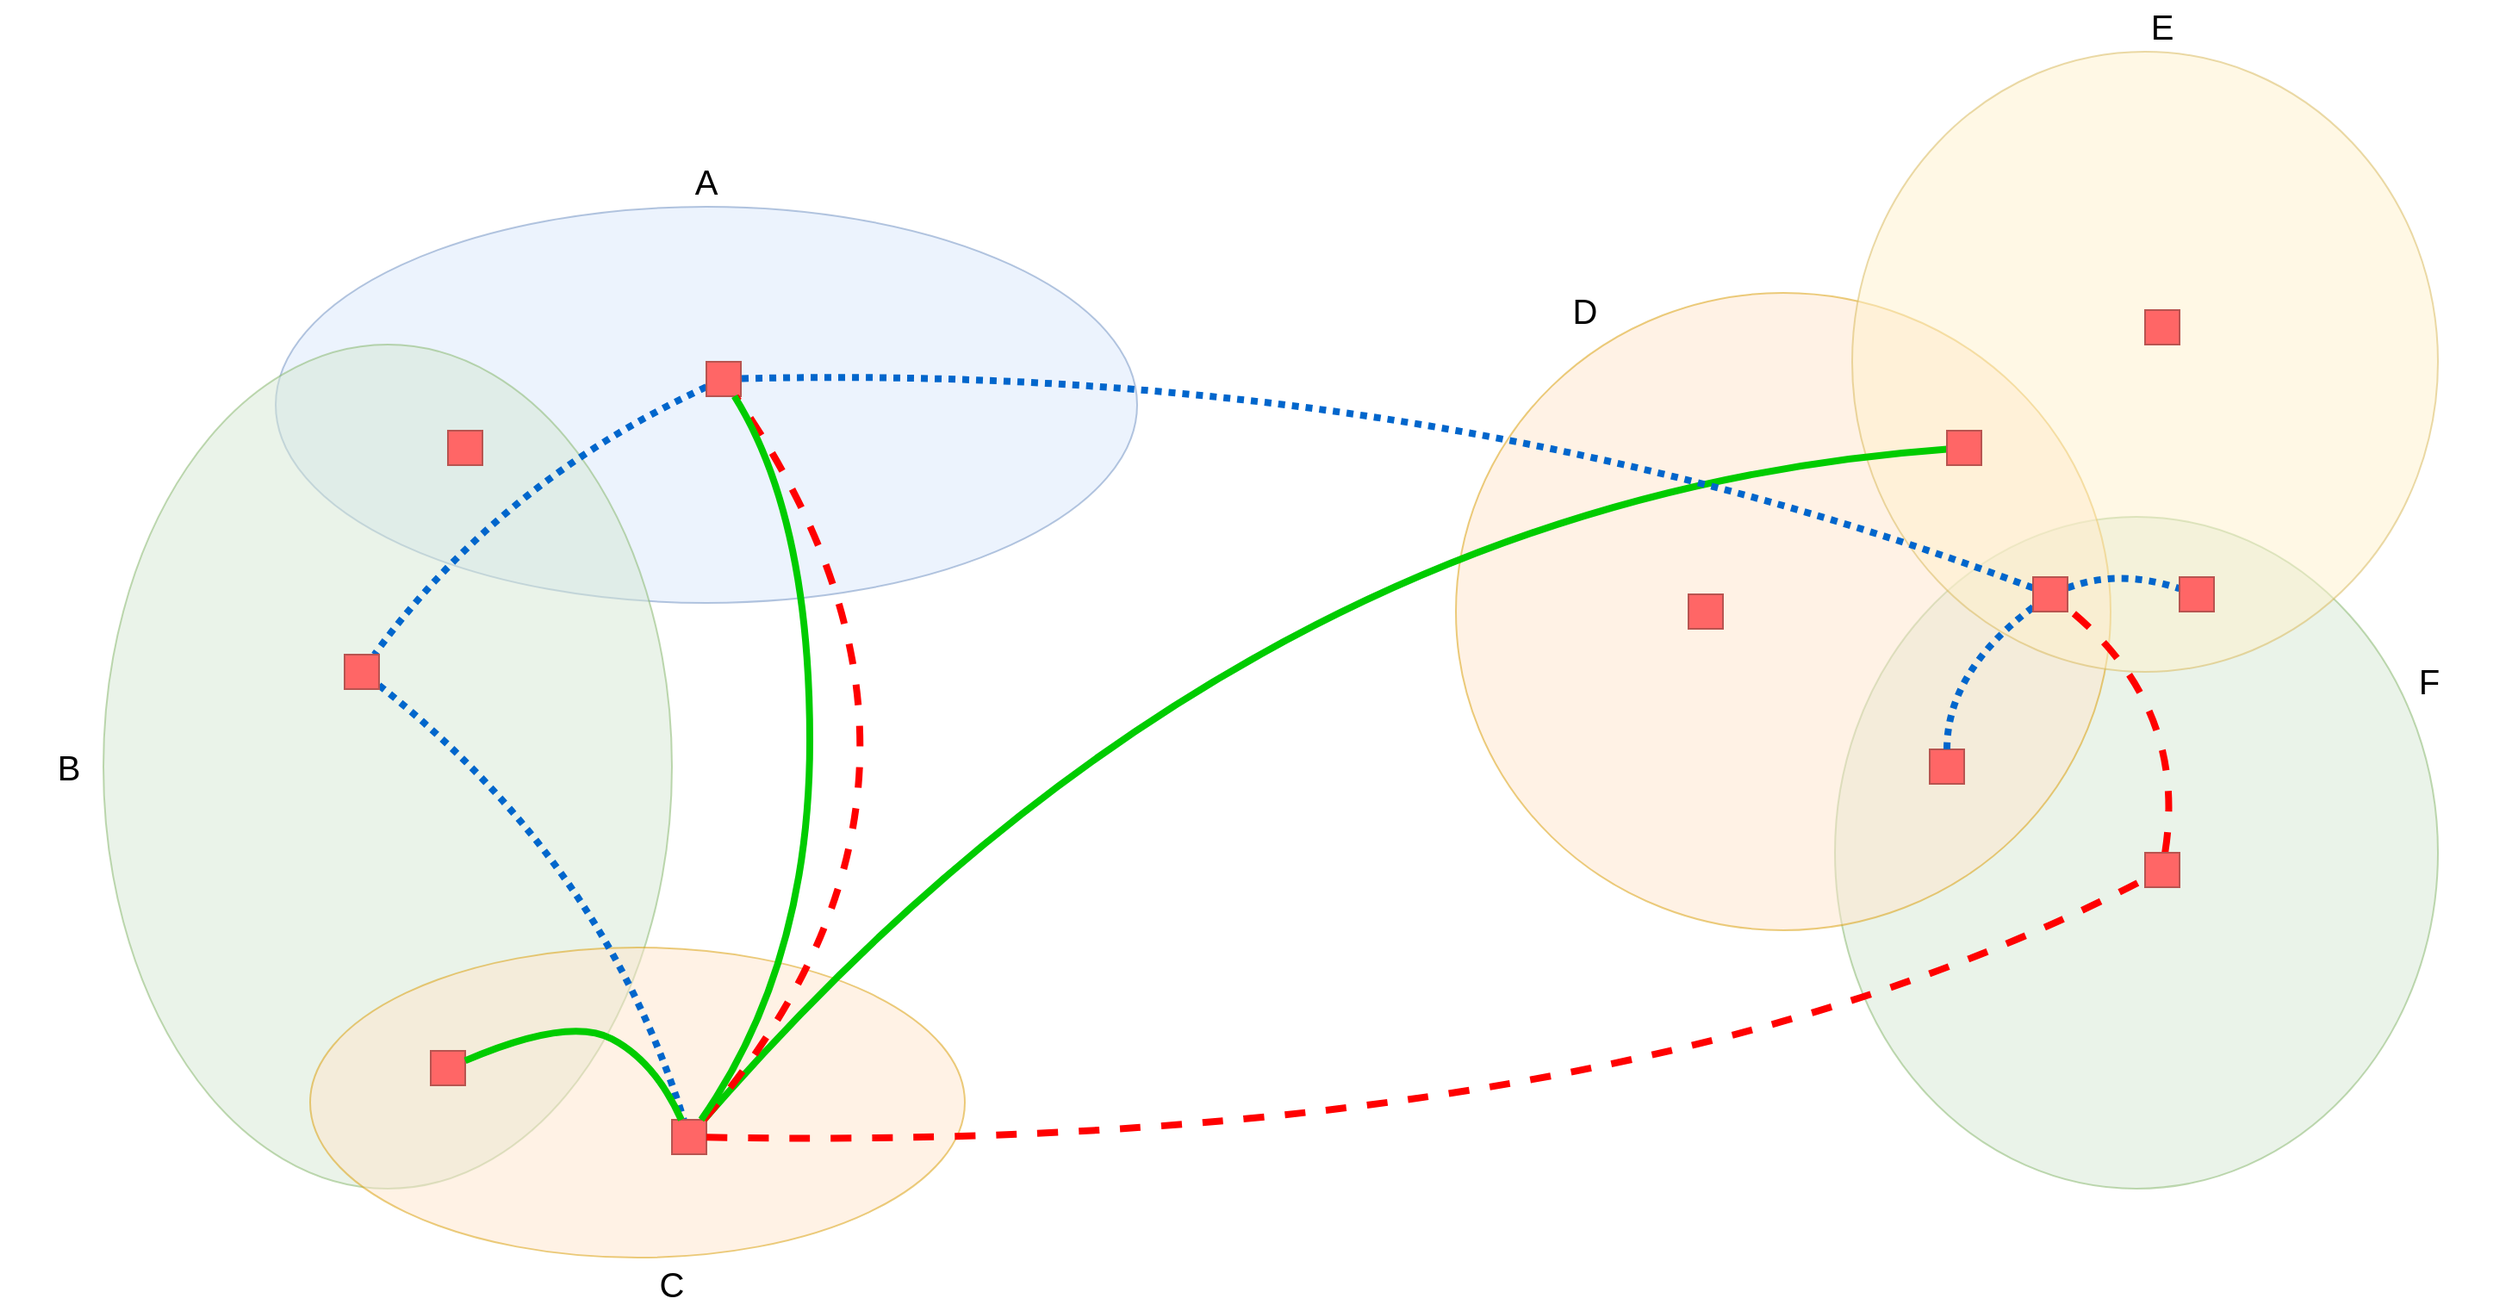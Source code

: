 <mxfile version="20.6.0" type="github"><diagram name="Page-1" id="5987fedf-629e-85c4-6858-42fee31821dd"><mxGraphModel dx="1408" dy="748" grid="1" gridSize="10" guides="1" tooltips="1" connect="1" arrows="1" fold="1" page="1" pageScale="1.5" pageWidth="1169" pageHeight="826" background="none" math="0" shadow="0"><root><mxCell id="0" style=";html=1;"/><mxCell id="1" style=";html=1;" parent="0"/><mxCell id="2a5a01dd2e413fbf-1" value="" style="ellipse;whiteSpace=wrap;html=1;rounded=0;shadow=0;strokeWidth=1;fillColor=#dae8fc;fontSize=24;align=right;strokeColor=#6c8ebf;opacity=50;" parent="1" vertex="1"><mxGeometry x="312" y="359" width="500" height="230" as="geometry"/></mxCell><mxCell id="2a5a01dd2e413fbf-2" value="" style="ellipse;whiteSpace=wrap;html=1;rounded=0;shadow=0;strokeWidth=1;fillColor=#d5e8d4;fontSize=24;align=right;strokeColor=#82b366;opacity=50;" parent="1" vertex="1"><mxGeometry x="212" y="439" width="330" height="490" as="geometry"/></mxCell><mxCell id="2a5a01dd2e413fbf-3" value="" style="ellipse;whiteSpace=wrap;html=1;rounded=0;shadow=0;strokeWidth=1;fillColor=#ffe6cc;fontSize=24;align=right;strokeColor=#d79b00;opacity=50;" parent="1" vertex="1"><mxGeometry x="332" y="789" width="380" height="180" as="geometry"/></mxCell><mxCell id="2a5a01dd2e413fbf-7" value="" style="ellipse;whiteSpace=wrap;html=1;rounded=0;shadow=0;strokeWidth=1;fillColor=#d5e8d4;fontSize=24;align=right;strokeColor=#82b366;opacity=50;" parent="1" vertex="1"><mxGeometry x="1217" y="539" width="350" height="390" as="geometry"/></mxCell><mxCell id="2a5a01dd2e413fbf-8" value="" style="ellipse;whiteSpace=wrap;html=1;rounded=0;shadow=0;strokeWidth=1;fillColor=#ffe6cc;fontSize=24;align=right;strokeColor=#d79b00;opacity=50;" parent="1" vertex="1"><mxGeometry x="997" y="409" width="380" height="370" as="geometry"/></mxCell><mxCell id="2a5a01dd2e413fbf-9" value="" style="ellipse;whiteSpace=wrap;html=1;rounded=0;shadow=0;strokeWidth=1;fillColor=#fff2cc;fontSize=24;align=right;strokeColor=#d6b656;opacity=50;" parent="1" vertex="1"><mxGeometry x="1227" y="269" width="340" height="360" as="geometry"/></mxCell><mxCell id="2a5a01dd2e413fbf-43" style="edgeStyle=none;curved=1;html=1;endArrow=none;endFill=0;strokeColor=#0066CC;strokeWidth=4;fontSize=24;dashed=1;dashPattern=1 1;" parent="1" source="2a5a01dd2e413fbf-11" target="2a5a01dd2e413fbf-13" edge="1"><mxGeometry relative="1" as="geometry"><Array as="points"><mxPoint x="442" y="519"/></Array></mxGeometry></mxCell><mxCell id="2a5a01dd2e413fbf-11" value="" style="whiteSpace=wrap;html=1;rounded=0;shadow=0;strokeWidth=1;fillColor=#FF6666;fontSize=24;align=right;strokeColor=#b85450;" parent="1" vertex="1"><mxGeometry x="562" y="449" width="20" height="20" as="geometry"/></mxCell><mxCell id="2a5a01dd2e413fbf-12" value="" style="whiteSpace=wrap;html=1;rounded=0;shadow=0;strokeWidth=1;fillColor=#FF6666;fontSize=24;align=right;strokeColor=#b85450;" parent="1" vertex="1"><mxGeometry x="412" y="489" width="20" height="20" as="geometry"/></mxCell><mxCell id="2a5a01dd2e413fbf-44" style="edgeStyle=none;curved=1;html=1;endArrow=none;endFill=0;strokeColor=#0066CC;strokeWidth=4;fontSize=24;dashed=1;dashPattern=1 1;" parent="1" source="2a5a01dd2e413fbf-13" target="2a5a01dd2e413fbf-15" edge="1"><mxGeometry relative="1" as="geometry"><Array as="points"><mxPoint x="502" y="739"/></Array></mxGeometry></mxCell><mxCell id="2a5a01dd2e413fbf-13" value="" style="whiteSpace=wrap;html=1;rounded=0;shadow=0;strokeWidth=1;fillColor=#FF6666;fontSize=24;align=right;strokeColor=#b85450;" parent="1" vertex="1"><mxGeometry x="352" y="619" width="20" height="20" as="geometry"/></mxCell><mxCell id="2a5a01dd2e413fbf-14" value="" style="whiteSpace=wrap;html=1;rounded=0;shadow=0;strokeWidth=1;fillColor=#FF6666;fontSize=24;align=right;strokeColor=#b85450;" parent="1" vertex="1"><mxGeometry x="402" y="849" width="20" height="20" as="geometry"/></mxCell><mxCell id="2a5a01dd2e413fbf-35" style="edgeStyle=none;curved=1;html=1;endArrow=none;endFill=0;fontSize=24;strokeWidth=4;strokeColor=#00CC00;" parent="1" source="2a5a01dd2e413fbf-15" target="2a5a01dd2e413fbf-25" edge="1"><mxGeometry relative="1" as="geometry"><Array as="points"><mxPoint x="872" y="529"/></Array></mxGeometry></mxCell><mxCell id="2a5a01dd2e413fbf-15" value="" style="whiteSpace=wrap;html=1;rounded=0;shadow=0;strokeWidth=1;fillColor=#FF6666;fontSize=24;align=right;strokeColor=#b85450;" parent="1" vertex="1"><mxGeometry x="542" y="889" width="20" height="20" as="geometry"/></mxCell><mxCell id="2a5a01dd2e413fbf-36" style="edgeStyle=none;curved=1;html=1;endArrow=none;endFill=0;strokeColor=#FF0000;strokeWidth=4;fontSize=24;dashed=1;" parent="1" source="2a5a01dd2e413fbf-15" target="2a5a01dd2e413fbf-21" edge="1"><mxGeometry relative="1" as="geometry"><mxPoint x="1572" y="829" as="targetPoint"/><Array as="points"><mxPoint x="1092" y="909"/></Array><mxPoint x="802" y="879" as="sourcePoint"/></mxGeometry></mxCell><mxCell id="2a5a01dd2e413fbf-39" style="edgeStyle=none;curved=1;html=1;endArrow=none;endFill=0;strokeColor=#FF0000;strokeWidth=4;fontSize=24;dashed=1;" parent="1" source="2a5a01dd2e413fbf-15" target="2a5a01dd2e413fbf-11" edge="1"><mxGeometry relative="1" as="geometry"><Array as="points"><mxPoint x="732" y="689"/></Array><mxPoint x="1191.744" y="1089" as="sourcePoint"/></mxGeometry></mxCell><mxCell id="2a5a01dd2e413fbf-37" style="edgeStyle=none;curved=1;html=1;endArrow=none;endFill=0;strokeColor=#FF0000;strokeWidth=4;fontSize=24;dashed=1;" parent="1" source="2a5a01dd2e413fbf-21" target="2a5a01dd2e413fbf-23" edge="1"><mxGeometry relative="1" as="geometry"><Array as="points"><mxPoint x="1422" y="649"/></Array></mxGeometry></mxCell><mxCell id="2a5a01dd2e413fbf-21" value="" style="whiteSpace=wrap;html=1;rounded=0;shadow=0;strokeWidth=1;fillColor=#FF6666;fontSize=24;align=right;strokeColor=#b85450;" parent="1" vertex="1"><mxGeometry x="1397" y="734" width="20" height="20" as="geometry"/></mxCell><mxCell id="2a5a01dd2e413fbf-22" value="" style="whiteSpace=wrap;html=1;rounded=0;shadow=0;strokeWidth=1;fillColor=#FF6666;fontSize=24;align=right;strokeColor=#b85450;" parent="1" vertex="1"><mxGeometry x="1272" y="674" width="20" height="20" as="geometry"/></mxCell><mxCell id="2a5a01dd2e413fbf-40" style="edgeStyle=none;curved=1;html=1;entryX=0.5;entryY=0;endArrow=none;endFill=0;strokeColor=#0066CC;strokeWidth=4;fontSize=24;dashed=1;dashPattern=1 1;" parent="1" source="2a5a01dd2e413fbf-23" target="2a5a01dd2e413fbf-22" edge="1"><mxGeometry relative="1" as="geometry"><Array as="points"><mxPoint x="1282" y="629"/></Array></mxGeometry></mxCell><mxCell id="2a5a01dd2e413fbf-41" style="edgeStyle=none;curved=1;html=1;endArrow=none;endFill=0;strokeColor=#0066CC;strokeWidth=4;fontSize=24;dashed=1;dashPattern=1 1;" parent="1" source="2a5a01dd2e413fbf-23" target="2a5a01dd2e413fbf-24" edge="1"><mxGeometry relative="1" as="geometry"><Array as="points"><mxPoint x="1382" y="569"/></Array></mxGeometry></mxCell><mxCell id="2a5a01dd2e413fbf-42" style="edgeStyle=none;curved=1;html=1;endArrow=none;endFill=0;strokeColor=#0066CC;strokeWidth=4;fontSize=24;dashed=1;dashPattern=1 1;" parent="1" source="2a5a01dd2e413fbf-23" target="2a5a01dd2e413fbf-11" edge="1"><mxGeometry relative="1" as="geometry"><mxPoint x="862" y="569" as="targetPoint"/><Array as="points"><mxPoint x="982" y="449"/></Array></mxGeometry></mxCell><mxCell id="2a5a01dd2e413fbf-23" value="" style="whiteSpace=wrap;html=1;rounded=0;shadow=0;strokeWidth=1;fillColor=#FF6666;fontSize=24;align=right;strokeColor=#b85450;" parent="1" vertex="1"><mxGeometry x="1332" y="574" width="20" height="20" as="geometry"/></mxCell><mxCell id="2a5a01dd2e413fbf-24" value="" style="whiteSpace=wrap;html=1;rounded=0;shadow=0;strokeWidth=1;fillColor=#FF6666;fontSize=24;align=right;strokeColor=#b85450;" parent="1" vertex="1"><mxGeometry x="1417" y="574" width="20" height="20" as="geometry"/></mxCell><mxCell id="2a5a01dd2e413fbf-25" value="" style="whiteSpace=wrap;html=1;rounded=0;shadow=0;strokeWidth=1;fillColor=#FF6666;fontSize=24;align=right;strokeColor=#b85450;" parent="1" vertex="1"><mxGeometry x="1282" y="489" width="20" height="20" as="geometry"/></mxCell><mxCell id="2a5a01dd2e413fbf-26" value="" style="whiteSpace=wrap;html=1;rounded=0;shadow=0;strokeWidth=1;fillColor=#FF6666;fontSize=24;align=right;strokeColor=#b85450;" parent="1" vertex="1"><mxGeometry x="1397" y="419" width="20" height="20" as="geometry"/></mxCell><mxCell id="2a5a01dd2e413fbf-27" value="" style="whiteSpace=wrap;html=1;rounded=0;shadow=0;strokeWidth=1;fillColor=#FF6666;fontSize=24;align=right;strokeColor=#b85450;" parent="1" vertex="1"><mxGeometry x="1132" y="584" width="20" height="20" as="geometry"/></mxCell><mxCell id="2a5a01dd2e413fbf-29" value="" style="curved=1;endArrow=none;html=1;fontSize=24;fontColor=#000000;endFill=0;strokeWidth=4;strokeColor=#00CC00;" parent="1" source="2a5a01dd2e413fbf-11" target="2a5a01dd2e413fbf-15" edge="1"><mxGeometry width="50" height="50" relative="1" as="geometry"><mxPoint x="772" y="759" as="sourcePoint"/><mxPoint x="892" y="549" as="targetPoint"/><Array as="points"><mxPoint x="622" y="539"/><mxPoint x="622" y="799"/></Array></mxGeometry></mxCell><mxCell id="2a5a01dd2e413fbf-31" value="" style="curved=1;endArrow=none;html=1;fontSize=24;endFill=0;strokeWidth=4;strokeColor=#00CC00;" parent="1" source="2a5a01dd2e413fbf-14" target="2a5a01dd2e413fbf-15" edge="1"><mxGeometry width="50" height="50" relative="1" as="geometry"><mxPoint x="392" y="1019" as="sourcePoint"/><mxPoint x="442" y="969" as="targetPoint"/><Array as="points"><mxPoint x="482" y="829"/><mxPoint x="532" y="855"/></Array></mxGeometry></mxCell><mxCell id="2a5a01dd2e413fbf-47" value="A" style="text;html=1;strokeColor=none;fillColor=none;align=center;verticalAlign=middle;whiteSpace=wrap;rounded=0;shadow=0;fontSize=20;" parent="1" vertex="1"><mxGeometry x="522" y="329" width="80" height="30" as="geometry"/></mxCell><mxCell id="2a5a01dd2e413fbf-48" value="B" style="text;html=1;strokeColor=none;fillColor=none;align=center;verticalAlign=middle;whiteSpace=wrap;rounded=0;shadow=0;fontSize=20;" parent="1" vertex="1"><mxGeometry x="152" y="669" width="80" height="30" as="geometry"/></mxCell><mxCell id="2a5a01dd2e413fbf-49" value="C" style="text;html=1;strokeColor=none;fillColor=none;align=center;verticalAlign=middle;whiteSpace=wrap;rounded=0;shadow=0;fontSize=20;" parent="1" vertex="1"><mxGeometry x="502" y="969" width="80" height="30" as="geometry"/></mxCell><mxCell id="2a5a01dd2e413fbf-54" value="D" style="text;html=1;strokeColor=none;fillColor=none;align=center;verticalAlign=middle;whiteSpace=wrap;rounded=0;shadow=0;fontSize=20;" parent="1" vertex="1"><mxGeometry x="1032" y="404" width="80" height="30" as="geometry"/></mxCell><mxCell id="2a5a01dd2e413fbf-55" value="E" style="text;html=1;strokeColor=none;fillColor=none;align=center;verticalAlign=middle;whiteSpace=wrap;rounded=0;shadow=0;fontSize=20;" parent="1" vertex="1"><mxGeometry x="1367" y="239" width="80" height="30" as="geometry"/></mxCell><mxCell id="2a5a01dd2e413fbf-56" value="F" style="text;html=1;strokeColor=none;fillColor=none;align=center;verticalAlign=middle;whiteSpace=wrap;rounded=0;shadow=0;fontSize=20;" parent="1" vertex="1"><mxGeometry x="1522" y="619" width="80" height="30" as="geometry"/></mxCell></root></mxGraphModel></diagram></mxfile>